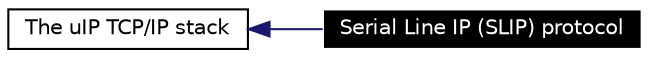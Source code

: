 digraph structs
{
  edge [fontname="Helvetica",fontsize=8,labelfontname="Helvetica",labelfontsize=8];
  node [fontname="Helvetica",fontsize=10,shape=record];
rankdir=LR;
  Node0 [label="Serial Line IP (SLIP) protocol",height=0.2,width=0.4,color="white", fillcolor="black", style="filled" fontcolor="white"];
  Node1 [label="The uIP TCP/IP stack",height=0.2,width=0.4,color="black", fillcolor="white", style="filled",URL="$a00059.html"];
  Node1->Node0 [shape=plaintext, color="midnightblue", dir="back", style="solid"];
}
